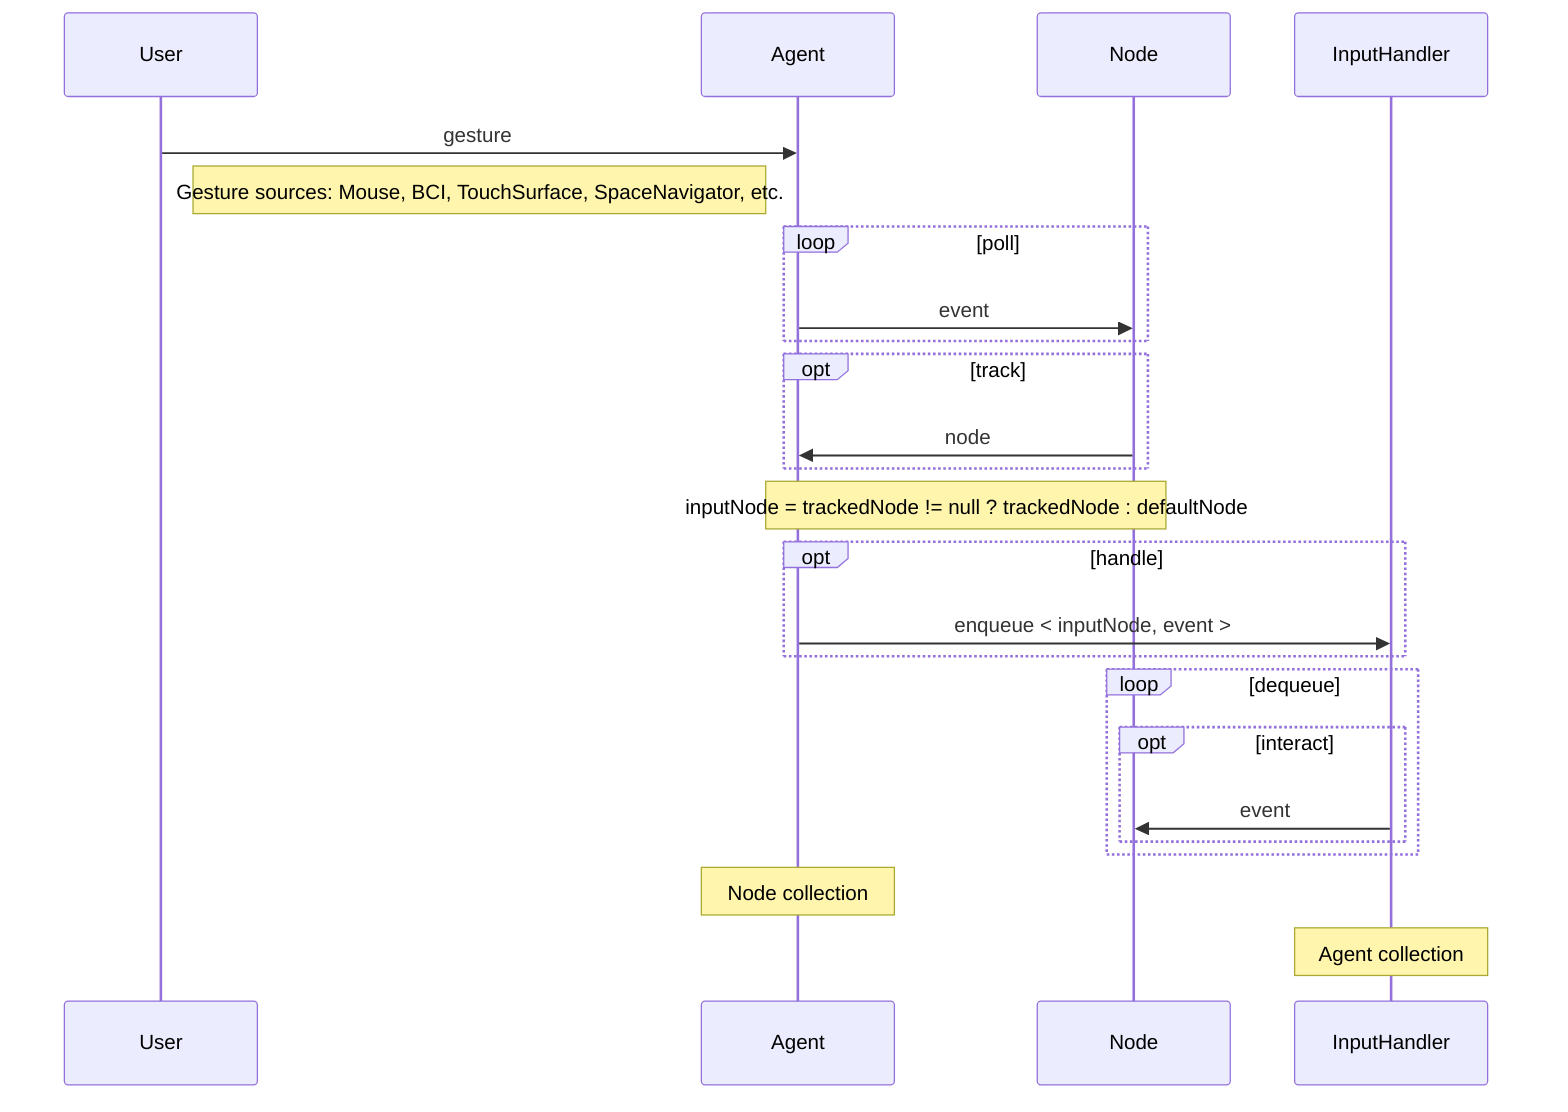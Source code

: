 sequenceDiagram
    User->>Agent: gesture
    Note right of User: Gesture sources: Mouse, BCI, TouchSurface, SpaceNavigator, etc.
    loop poll
        Agent->>Node: event
    end
    opt track
        Node->>Agent: node
    end
    Note over Agent,Node: inputNode = trackedNode != null ? trackedNode : defaultNode
    opt handle
        Agent->>InputHandler: enqueue < inputNode, event >
    end
    loop dequeue
      opt interact
          InputHandler->>Node: event
      end
    end
    Note over Agent: Node collection
    Note over InputHandler: Agent collection